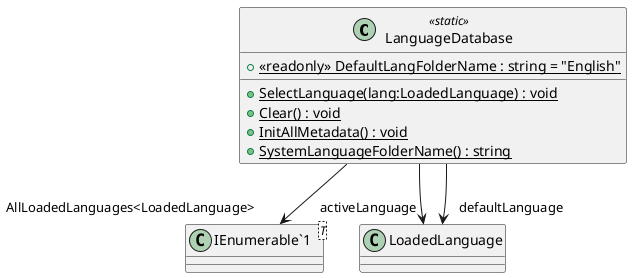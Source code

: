 @startuml
class LanguageDatabase <<static>> {
    + {static} <<readonly>> DefaultLangFolderName : string = "English"
    + {static} SelectLanguage(lang:LoadedLanguage) : void
    + {static} Clear() : void
    + {static} InitAllMetadata() : void
    + {static} SystemLanguageFolderName() : string
}
class "IEnumerable`1"<T> {
}
LanguageDatabase --> "activeLanguage" LoadedLanguage
LanguageDatabase --> "defaultLanguage" LoadedLanguage
LanguageDatabase --> "AllLoadedLanguages<LoadedLanguage>" "IEnumerable`1"
@enduml

